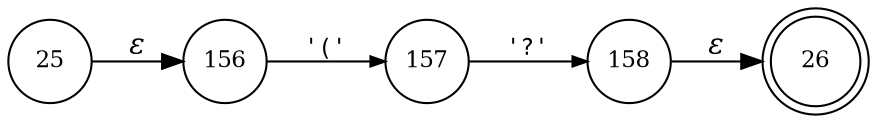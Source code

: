 digraph ATN {
rankdir=LR;
s26[fontsize=11, label="26", shape=doublecircle, fixedsize=true, width=.6];
s25[fontsize=11,label="25", shape=circle, fixedsize=true, width=.55, peripheries=1];
s156[fontsize=11,label="156", shape=circle, fixedsize=true, width=.55, peripheries=1];
s157[fontsize=11,label="157", shape=circle, fixedsize=true, width=.55, peripheries=1];
s158[fontsize=11,label="158", shape=circle, fixedsize=true, width=.55, peripheries=1];
s25 -> s156 [fontname="Times-Italic", label="&epsilon;"];
s156 -> s157 [fontsize=11, fontname="Courier", arrowsize=.7, label = "'('", arrowhead = normal];
s157 -> s158 [fontsize=11, fontname="Courier", arrowsize=.7, label = "'?'", arrowhead = normal];
s158 -> s26 [fontname="Times-Italic", label="&epsilon;"];
}